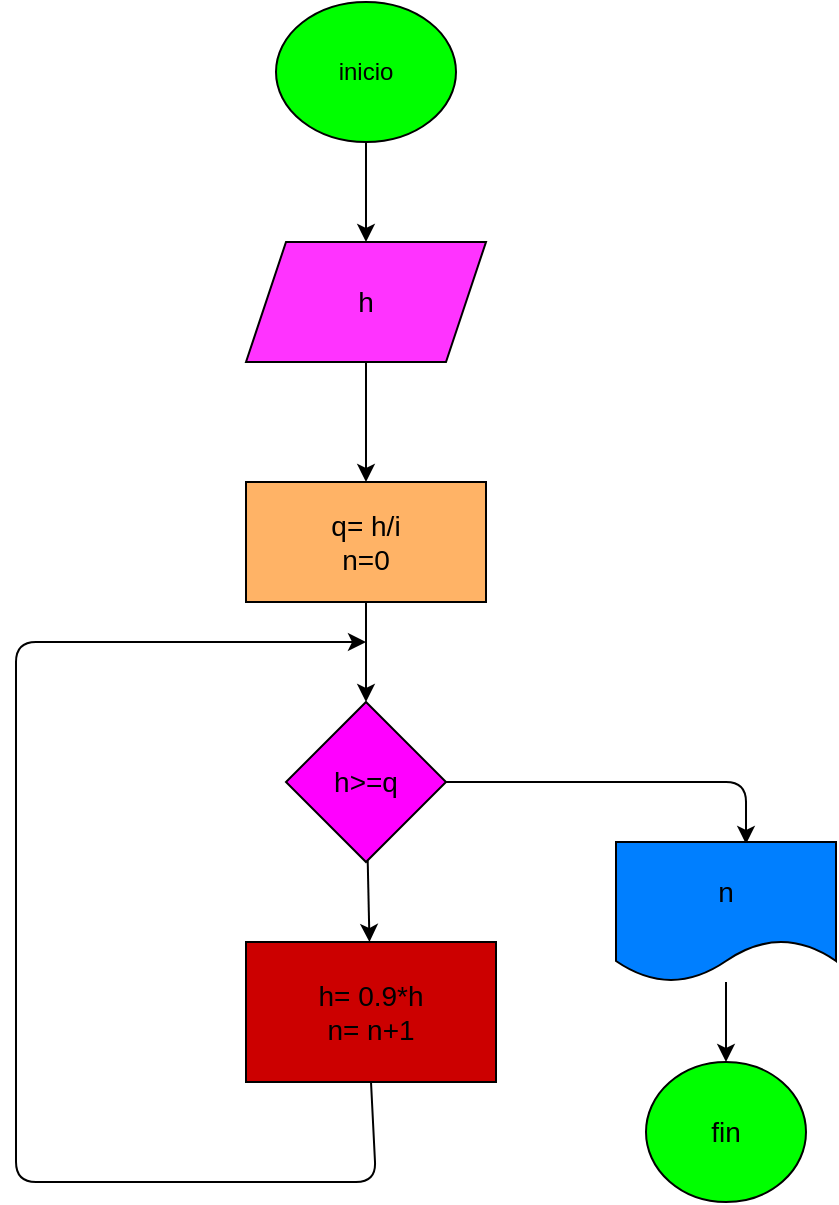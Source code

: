 <mxfile>
    <diagram id="8gasTSMkK_n0Qe0j0Id0" name="Página-1">
        <mxGraphModel dx="508" dy="457" grid="1" gridSize="10" guides="1" tooltips="1" connect="1" arrows="1" fold="1" page="1" pageScale="1" pageWidth="827" pageHeight="1169" math="0" shadow="0">
            <root>
                <mxCell id="0"/>
                <mxCell id="1" parent="0"/>
                <mxCell id="7" style="edgeStyle=none;html=1;entryX=0.5;entryY=0;entryDx=0;entryDy=0;fontSize=14;" edge="1" parent="1" source="2" target="6">
                    <mxGeometry relative="1" as="geometry"/>
                </mxCell>
                <mxCell id="2" value="inicio" style="ellipse;whiteSpace=wrap;html=1;fillColor=#00FF00;" vertex="1" parent="1">
                    <mxGeometry x="230" y="10" width="90" height="70" as="geometry"/>
                </mxCell>
                <mxCell id="10" style="edgeStyle=none;html=1;fontSize=14;" edge="1" parent="1" source="3" target="9">
                    <mxGeometry relative="1" as="geometry"/>
                </mxCell>
                <mxCell id="3" value="q= h/i&lt;br&gt;n=0" style="whiteSpace=wrap;html=1;fontSize=14;fillColor=#FFB366;" vertex="1" parent="1">
                    <mxGeometry x="215" y="250" width="120" height="60" as="geometry"/>
                </mxCell>
                <mxCell id="8" style="edgeStyle=none;html=1;fontSize=14;" edge="1" parent="1" source="6" target="3">
                    <mxGeometry relative="1" as="geometry"/>
                </mxCell>
                <mxCell id="6" value="h" style="shape=parallelogram;perimeter=parallelogramPerimeter;whiteSpace=wrap;html=1;fixedSize=1;fontSize=14;fillColor=#FF33FF;" vertex="1" parent="1">
                    <mxGeometry x="215" y="130" width="120" height="60" as="geometry"/>
                </mxCell>
                <mxCell id="12" style="edgeStyle=none;html=1;fontSize=14;" edge="1" parent="1" source="9" target="11">
                    <mxGeometry relative="1" as="geometry"/>
                </mxCell>
                <mxCell id="17" style="edgeStyle=none;html=1;entryX=0.591;entryY=0.014;entryDx=0;entryDy=0;entryPerimeter=0;fontSize=14;" edge="1" parent="1" source="9" target="13">
                    <mxGeometry relative="1" as="geometry">
                        <Array as="points">
                            <mxPoint x="465" y="400"/>
                        </Array>
                    </mxGeometry>
                </mxCell>
                <mxCell id="9" value="h&amp;gt;=q" style="rhombus;whiteSpace=wrap;html=1;fontSize=14;fillColor=#FF00FF;" vertex="1" parent="1">
                    <mxGeometry x="235" y="360" width="80" height="80" as="geometry"/>
                </mxCell>
                <mxCell id="18" style="edgeStyle=none;html=1;fontSize=14;exitX=0.5;exitY=1;exitDx=0;exitDy=0;" edge="1" parent="1" source="11">
                    <mxGeometry relative="1" as="geometry">
                        <mxPoint x="210" y="610" as="sourcePoint"/>
                        <mxPoint x="275" y="330" as="targetPoint"/>
                        <Array as="points">
                            <mxPoint x="280" y="600"/>
                            <mxPoint x="100" y="600"/>
                            <mxPoint x="100" y="330"/>
                        </Array>
                    </mxGeometry>
                </mxCell>
                <mxCell id="11" value="h= 0.9*h&lt;br&gt;n= n+1" style="whiteSpace=wrap;html=1;fontSize=14;fillColor=#CC0000;" vertex="1" parent="1">
                    <mxGeometry x="215" y="480" width="125" height="70" as="geometry"/>
                </mxCell>
                <mxCell id="16" style="edgeStyle=none;html=1;entryX=0.5;entryY=0;entryDx=0;entryDy=0;fontSize=14;" edge="1" parent="1" source="13" target="14">
                    <mxGeometry relative="1" as="geometry"/>
                </mxCell>
                <mxCell id="13" value="n" style="shape=document;whiteSpace=wrap;html=1;boundedLbl=1;fontSize=14;fillColor=#007FFF;" vertex="1" parent="1">
                    <mxGeometry x="400" y="430" width="110" height="70" as="geometry"/>
                </mxCell>
                <mxCell id="14" value="fin" style="ellipse;whiteSpace=wrap;html=1;fontSize=14;fillColor=#00FF00;" vertex="1" parent="1">
                    <mxGeometry x="415" y="540" width="80" height="70" as="geometry"/>
                </mxCell>
            </root>
        </mxGraphModel>
    </diagram>
</mxfile>